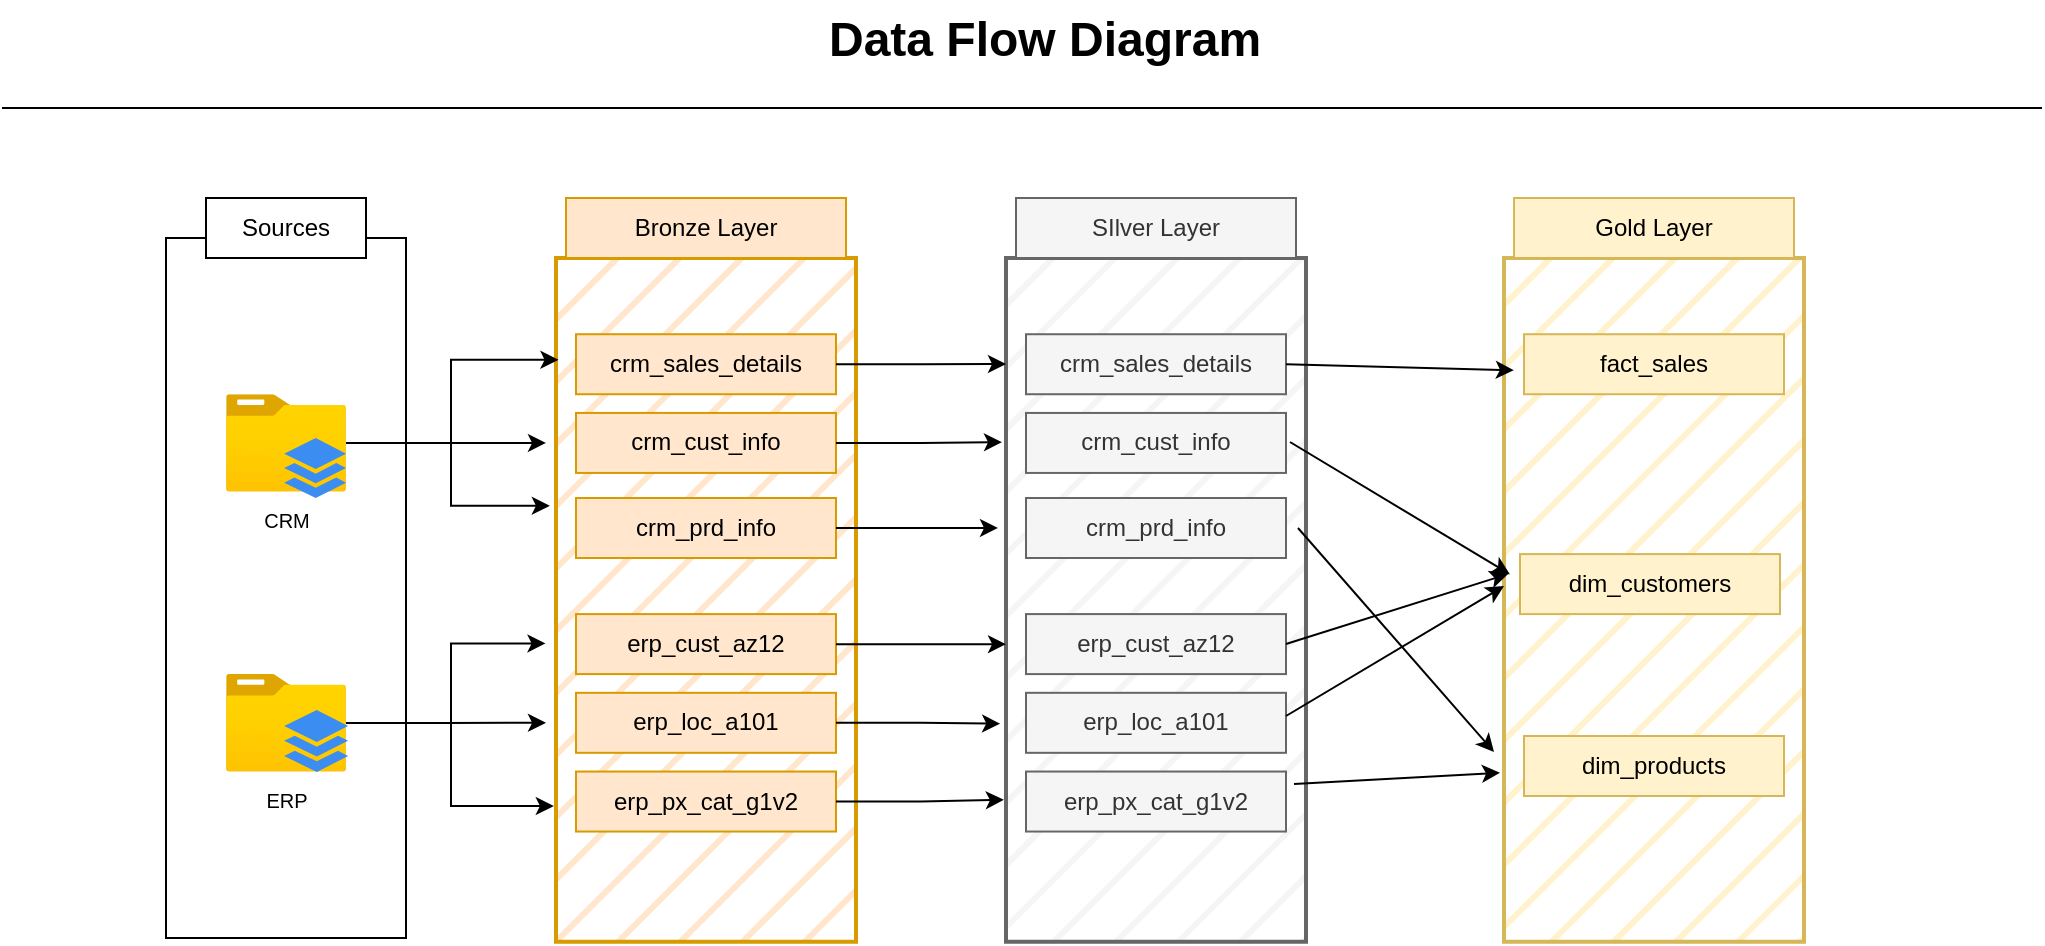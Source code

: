 <mxfile version="28.1.1">
  <diagram name="Page-1" id="i92GKLFAhw8DlwOfjJJc">
    <mxGraphModel grid="0" page="1" gridSize="10" guides="1" tooltips="1" connect="1" arrows="1" fold="1" pageScale="1" pageWidth="1100" pageHeight="850" math="0" shadow="0">
      <root>
        <mxCell id="0" />
        <mxCell id="1" parent="0" />
        <mxCell id="5lv8WBXDHVcQkMYeCGPv-1" value="" style="rounded=0;whiteSpace=wrap;html=1;fillColor=none;" vertex="1" parent="1">
          <mxGeometry x="121" y="177" width="120" height="350" as="geometry" />
        </mxCell>
        <mxCell id="pLGgkDce8P1JYZrS_Spk-1" value="Sources" style="rounded=0;whiteSpace=wrap;html=1;" vertex="1" parent="1">
          <mxGeometry x="141" y="157" width="80" height="30" as="geometry" />
        </mxCell>
        <mxCell id="ZvS9dqXflpcuF5kf7HD6-1" style="edgeStyle=orthogonalEdgeStyle;rounded=0;orthogonalLoop=1;jettySize=auto;html=1;" edge="1" parent="1" source="pLGgkDce8P1JYZrS_Spk-2">
          <mxGeometry relative="1" as="geometry">
            <mxPoint x="311" y="279.465" as="targetPoint" />
          </mxGeometry>
        </mxCell>
        <mxCell id="pLGgkDce8P1JYZrS_Spk-2" value="&lt;font style=&quot;font-size: 10px;&quot;&gt;CRM&lt;/font&gt;" style="image;aspect=fixed;html=1;points=[];align=center;fontSize=12;image=img/lib/azure2/general/Folder_Blank.svg;" vertex="1" parent="1">
          <mxGeometry x="151" y="255.12" width="60" height="48.69" as="geometry" />
        </mxCell>
        <mxCell id="pLGgkDce8P1JYZrS_Spk-3" value="" style="sketch=0;html=1;aspect=fixed;strokeColor=none;shadow=0;fillColor=#3B8DF1;verticalAlign=top;labelPosition=center;verticalLabelPosition=bottom;shape=mxgraph.gcp2.files" vertex="1" parent="1">
          <mxGeometry x="180.09" y="277" width="30.93" height="30" as="geometry" />
        </mxCell>
        <mxCell id="ZvS9dqXflpcuF5kf7HD6-2" style="edgeStyle=orthogonalEdgeStyle;rounded=0;orthogonalLoop=1;jettySize=auto;html=1;" edge="1" parent="1" source="pLGgkDce8P1JYZrS_Spk-4">
          <mxGeometry relative="1" as="geometry">
            <mxPoint x="311" y="419.41" as="targetPoint" />
          </mxGeometry>
        </mxCell>
        <mxCell id="pLGgkDce8P1JYZrS_Spk-4" value="&lt;font style=&quot;font-size: 10px;&quot;&gt;ERP&lt;/font&gt;&lt;div&gt;&lt;font style=&quot;font-size: 10px;&quot;&gt;&lt;br&gt;&lt;/font&gt;&lt;/div&gt;" style="image;aspect=fixed;html=1;points=[];align=center;fontSize=12;image=img/lib/azure2/general/Folder_Blank.svg;" vertex="1" parent="1">
          <mxGeometry x="151" y="395.05" width="60.02" height="48.72" as="geometry" />
        </mxCell>
        <mxCell id="pLGgkDce8P1JYZrS_Spk-5" value="" style="sketch=0;html=1;aspect=fixed;strokeColor=none;shadow=0;fillColor=#3B8DF1;verticalAlign=top;labelPosition=center;verticalLabelPosition=bottom;shape=mxgraph.gcp2.files" vertex="1" parent="1">
          <mxGeometry x="180.09" y="412.94" width="31.95" height="31" as="geometry" />
        </mxCell>
        <mxCell id="pLGgkDce8P1JYZrS_Spk-6" value="" style="rounded=0;whiteSpace=wrap;html=1;fillColor=#ffe6cc;fillStyle=hatch;strokeColor=#d79b00;perimeterSpacing=2;strokeWidth=2;" vertex="1" parent="1">
          <mxGeometry x="316" y="187" width="150" height="341.88" as="geometry" />
        </mxCell>
        <mxCell id="pLGgkDce8P1JYZrS_Spk-7" value="Bronze Layer" style="rounded=0;whiteSpace=wrap;html=1;fillColor=#ffe6cc;strokeColor=#d79b00;fillStyle=auto;" vertex="1" parent="1">
          <mxGeometry x="321" y="157" width="140" height="30" as="geometry" />
        </mxCell>
        <mxCell id="pLGgkDce8P1JYZrS_Spk-8" value="crm_sales_details" style="rounded=0;whiteSpace=wrap;html=1;fillColor=#ffe6cc;strokeColor=#d79b00;fillStyle=auto;" vertex="1" parent="1">
          <mxGeometry x="326" y="225.12" width="130" height="30" as="geometry" />
        </mxCell>
        <mxCell id="pLGgkDce8P1JYZrS_Spk-9" value="crm_prd_info" style="rounded=0;whiteSpace=wrap;html=1;fillColor=#ffe6cc;strokeColor=#d79b00;fillStyle=auto;" vertex="1" parent="1">
          <mxGeometry x="326" y="307" width="130" height="30" as="geometry" />
        </mxCell>
        <mxCell id="pLGgkDce8P1JYZrS_Spk-11" value="crm_cust_info" style="rounded=0;whiteSpace=wrap;html=1;fillColor=#ffe6cc;strokeColor=#d79b00;fillStyle=auto;" vertex="1" parent="1">
          <mxGeometry x="326" y="264.47" width="130" height="30" as="geometry" />
        </mxCell>
        <mxCell id="pLGgkDce8P1JYZrS_Spk-13" value="erp_cust_az12" style="rounded=0;whiteSpace=wrap;html=1;fillColor=#ffe6cc;strokeColor=#d79b00;fillStyle=auto;" vertex="1" parent="1">
          <mxGeometry x="326" y="365.05" width="130" height="30" as="geometry" />
        </mxCell>
        <mxCell id="pLGgkDce8P1JYZrS_Spk-14" value="erp_px_cat_g1v2" style="rounded=0;whiteSpace=wrap;html=1;fillColor=#ffe6cc;strokeColor=#d79b00;fillStyle=auto;" vertex="1" parent="1">
          <mxGeometry x="326" y="443.77" width="130" height="30" as="geometry" />
        </mxCell>
        <mxCell id="pLGgkDce8P1JYZrS_Spk-15" value="erp_loc_a101" style="rounded=0;whiteSpace=wrap;html=1;fillColor=#ffe6cc;strokeColor=#d79b00;fillStyle=auto;" vertex="1" parent="1">
          <mxGeometry x="326" y="404.41" width="130" height="30" as="geometry" />
        </mxCell>
        <mxCell id="pLGgkDce8P1JYZrS_Spk-19" style="edgeStyle=orthogonalEdgeStyle;rounded=0;orthogonalLoop=1;jettySize=auto;html=1;entryX=0.021;entryY=0.153;entryDx=0;entryDy=0;entryPerimeter=0;" edge="1" parent="1" source="pLGgkDce8P1JYZrS_Spk-2" target="pLGgkDce8P1JYZrS_Spk-6">
          <mxGeometry relative="1" as="geometry" />
        </mxCell>
        <mxCell id="pLGgkDce8P1JYZrS_Spk-21" style="edgeStyle=orthogonalEdgeStyle;rounded=0;orthogonalLoop=1;jettySize=auto;html=1;entryX=-0.007;entryY=0.364;entryDx=0;entryDy=0;entryPerimeter=0;" edge="1" parent="1" source="pLGgkDce8P1JYZrS_Spk-2" target="pLGgkDce8P1JYZrS_Spk-6">
          <mxGeometry relative="1" as="geometry" />
        </mxCell>
        <mxCell id="pLGgkDce8P1JYZrS_Spk-23" style="edgeStyle=orthogonalEdgeStyle;rounded=0;orthogonalLoop=1;jettySize=auto;html=1;entryX=-0.021;entryY=0.563;entryDx=0;entryDy=0;entryPerimeter=0;" edge="1" parent="1" source="pLGgkDce8P1JYZrS_Spk-4" target="pLGgkDce8P1JYZrS_Spk-6">
          <mxGeometry relative="1" as="geometry" />
        </mxCell>
        <mxCell id="ZvS9dqXflpcuF5kf7HD6-3" style="edgeStyle=orthogonalEdgeStyle;rounded=0;orthogonalLoop=1;jettySize=auto;html=1;entryX=0.006;entryY=0.798;entryDx=0;entryDy=0;entryPerimeter=0;" edge="1" parent="1" source="pLGgkDce8P1JYZrS_Spk-4" target="pLGgkDce8P1JYZrS_Spk-6">
          <mxGeometry relative="1" as="geometry" />
        </mxCell>
        <mxCell id="ZvS9dqXflpcuF5kf7HD6-4" value="" style="rounded=0;whiteSpace=wrap;html=1;fillColor=#f5f5f5;fillStyle=hatch;strokeColor=#666666;perimeterSpacing=2;strokeWidth=2;fontColor=#333333;" vertex="1" parent="1">
          <mxGeometry x="541" y="187" width="150" height="341.88" as="geometry" />
        </mxCell>
        <mxCell id="ZvS9dqXflpcuF5kf7HD6-5" value="SIlver Layer" style="rounded=0;whiteSpace=wrap;html=1;fillColor=#f5f5f5;strokeColor=#666666;fillStyle=auto;fontColor=#333333;" vertex="1" parent="1">
          <mxGeometry x="546" y="157" width="140" height="30" as="geometry" />
        </mxCell>
        <mxCell id="ZvS9dqXflpcuF5kf7HD6-6" value="crm_sales_details" style="rounded=0;whiteSpace=wrap;html=1;fillColor=#f5f5f5;strokeColor=#666666;fillStyle=auto;fontColor=#333333;" vertex="1" parent="1">
          <mxGeometry x="551" y="225.12" width="130" height="30" as="geometry" />
        </mxCell>
        <mxCell id="ZvS9dqXflpcuF5kf7HD6-7" value="crm_prd_info" style="rounded=0;whiteSpace=wrap;html=1;fillColor=#f5f5f5;strokeColor=#666666;fillStyle=auto;fontColor=#333333;" vertex="1" parent="1">
          <mxGeometry x="551" y="307" width="130" height="30" as="geometry" />
        </mxCell>
        <mxCell id="ZvS9dqXflpcuF5kf7HD6-8" value="crm_cust_info" style="rounded=0;whiteSpace=wrap;html=1;fillColor=#f5f5f5;strokeColor=#666666;fillStyle=auto;fontColor=#333333;" vertex="1" parent="1">
          <mxGeometry x="551" y="264.47" width="130" height="30" as="geometry" />
        </mxCell>
        <mxCell id="ZvS9dqXflpcuF5kf7HD6-9" value="erp_cust_az12" style="rounded=0;whiteSpace=wrap;html=1;fillColor=#f5f5f5;strokeColor=#666666;fillStyle=auto;fontColor=#333333;" vertex="1" parent="1">
          <mxGeometry x="551" y="365.05" width="130" height="30" as="geometry" />
        </mxCell>
        <mxCell id="ZvS9dqXflpcuF5kf7HD6-10" value="erp_px_cat_g1v2" style="rounded=0;whiteSpace=wrap;html=1;fillColor=#f5f5f5;strokeColor=#666666;fillStyle=auto;fontColor=#333333;" vertex="1" parent="1">
          <mxGeometry x="551" y="443.77" width="130" height="30" as="geometry" />
        </mxCell>
        <mxCell id="ZvS9dqXflpcuF5kf7HD6-11" value="erp_loc_a101" style="rounded=0;whiteSpace=wrap;html=1;fillColor=#f5f5f5;strokeColor=#666666;fillStyle=auto;fontColor=#333333;" vertex="1" parent="1">
          <mxGeometry x="551" y="404.41" width="130" height="30" as="geometry" />
        </mxCell>
        <mxCell id="ZvS9dqXflpcuF5kf7HD6-13" style="edgeStyle=orthogonalEdgeStyle;rounded=0;orthogonalLoop=1;jettySize=auto;html=1;entryX=0.013;entryY=0.159;entryDx=0;entryDy=0;entryPerimeter=0;" edge="1" parent="1" source="pLGgkDce8P1JYZrS_Spk-8" target="ZvS9dqXflpcuF5kf7HD6-4">
          <mxGeometry relative="1" as="geometry" />
        </mxCell>
        <mxCell id="ZvS9dqXflpcuF5kf7HD6-14" style="edgeStyle=orthogonalEdgeStyle;rounded=0;orthogonalLoop=1;jettySize=auto;html=1;entryX=0;entryY=0.272;entryDx=0;entryDy=0;entryPerimeter=0;" edge="1" parent="1" source="pLGgkDce8P1JYZrS_Spk-11" target="ZvS9dqXflpcuF5kf7HD6-4">
          <mxGeometry relative="1" as="geometry" />
        </mxCell>
        <mxCell id="ZvS9dqXflpcuF5kf7HD6-15" style="edgeStyle=orthogonalEdgeStyle;rounded=0;orthogonalLoop=1;jettySize=auto;html=1;entryX=-0.013;entryY=0.396;entryDx=0;entryDy=0;entryPerimeter=0;" edge="1" parent="1" source="pLGgkDce8P1JYZrS_Spk-9" target="ZvS9dqXflpcuF5kf7HD6-4">
          <mxGeometry relative="1" as="geometry" />
        </mxCell>
        <mxCell id="ZvS9dqXflpcuF5kf7HD6-16" style="edgeStyle=orthogonalEdgeStyle;rounded=0;orthogonalLoop=1;jettySize=auto;html=1;entryX=0.013;entryY=0.564;entryDx=0;entryDy=0;entryPerimeter=0;" edge="1" parent="1" source="pLGgkDce8P1JYZrS_Spk-13" target="ZvS9dqXflpcuF5kf7HD6-4">
          <mxGeometry relative="1" as="geometry" />
        </mxCell>
        <mxCell id="ZvS9dqXflpcuF5kf7HD6-18" style="edgeStyle=orthogonalEdgeStyle;rounded=0;orthogonalLoop=1;jettySize=auto;html=1;entryX=0.006;entryY=0.789;entryDx=0;entryDy=0;entryPerimeter=0;" edge="1" parent="1" source="pLGgkDce8P1JYZrS_Spk-14" target="ZvS9dqXflpcuF5kf7HD6-4">
          <mxGeometry relative="1" as="geometry" />
        </mxCell>
        <mxCell id="ZvS9dqXflpcuF5kf7HD6-19" style="edgeStyle=orthogonalEdgeStyle;rounded=0;orthogonalLoop=1;jettySize=auto;html=1;entryX=-0.006;entryY=0.679;entryDx=0;entryDy=0;entryPerimeter=0;" edge="1" parent="1" source="pLGgkDce8P1JYZrS_Spk-15" target="ZvS9dqXflpcuF5kf7HD6-4">
          <mxGeometry relative="1" as="geometry" />
        </mxCell>
        <mxCell id="RULpxkQBTUQsRtNqBX_v-1" value="" style="rounded=0;whiteSpace=wrap;html=1;fillColor=#fff2cc;fillStyle=hatch;strokeColor=#d6b656;perimeterSpacing=2;strokeWidth=2;" vertex="1" parent="1">
          <mxGeometry x="790" y="187" width="150" height="341.88" as="geometry" />
        </mxCell>
        <mxCell id="RULpxkQBTUQsRtNqBX_v-2" value="Gold Layer" style="rounded=0;whiteSpace=wrap;html=1;fillColor=#fff2cc;strokeColor=#d6b656;fillStyle=auto;" vertex="1" parent="1">
          <mxGeometry x="795" y="157" width="140" height="30" as="geometry" />
        </mxCell>
        <mxCell id="RULpxkQBTUQsRtNqBX_v-3" value="fact_sales" style="rounded=0;whiteSpace=wrap;html=1;fillColor=#fff2cc;strokeColor=#d6b656;fillStyle=auto;" vertex="1" parent="1">
          <mxGeometry x="800" y="225.12" width="130" height="30" as="geometry" />
        </mxCell>
        <mxCell id="RULpxkQBTUQsRtNqBX_v-4" value="dim_products" style="rounded=0;whiteSpace=wrap;html=1;fillColor=#fff2cc;strokeColor=#d6b656;fillStyle=auto;" vertex="1" parent="1">
          <mxGeometry x="800" y="426" width="130" height="30" as="geometry" />
        </mxCell>
        <mxCell id="RULpxkQBTUQsRtNqBX_v-5" value="dim_customers" style="rounded=0;whiteSpace=wrap;html=1;fillColor=#fff2cc;strokeColor=#d6b656;fillStyle=auto;" vertex="1" parent="1">
          <mxGeometry x="798" y="335.05" width="130" height="30" as="geometry" />
        </mxCell>
        <mxCell id="RULpxkQBTUQsRtNqBX_v-10" value="" style="endArrow=classic;html=1;rounded=0;entryX=0.045;entryY=0.168;entryDx=0;entryDy=0;entryPerimeter=0;exitX=1;exitY=0.5;exitDx=0;exitDy=0;" edge="1" parent="1" source="ZvS9dqXflpcuF5kf7HD6-6" target="RULpxkQBTUQsRtNqBX_v-1">
          <mxGeometry width="50" height="50" relative="1" as="geometry">
            <mxPoint x="695" y="244" as="sourcePoint" />
            <mxPoint x="741" y="197" as="targetPoint" />
          </mxGeometry>
        </mxCell>
        <mxCell id="RULpxkQBTUQsRtNqBX_v-20" value="" style="endArrow=classic;html=1;rounded=0;entryX=0.032;entryY=0.463;entryDx=0;entryDy=0;entryPerimeter=0;" edge="1" parent="1" target="RULpxkQBTUQsRtNqBX_v-1">
          <mxGeometry width="50" height="50" relative="1" as="geometry">
            <mxPoint x="683" y="279" as="sourcePoint" />
            <mxPoint x="733" y="229" as="targetPoint" />
          </mxGeometry>
        </mxCell>
        <mxCell id="RULpxkQBTUQsRtNqBX_v-22" value="" style="endArrow=classic;html=1;rounded=0;" edge="1" parent="1">
          <mxGeometry width="50" height="50" relative="1" as="geometry">
            <mxPoint x="681" y="380" as="sourcePoint" />
            <mxPoint x="792" y="345" as="targetPoint" />
          </mxGeometry>
        </mxCell>
        <mxCell id="RULpxkQBTUQsRtNqBX_v-23" value="" style="endArrow=classic;html=1;rounded=0;entryX=0.013;entryY=0.48;entryDx=0;entryDy=0;entryPerimeter=0;" edge="1" parent="1" target="RULpxkQBTUQsRtNqBX_v-1">
          <mxGeometry width="50" height="50" relative="1" as="geometry">
            <mxPoint x="681" y="416" as="sourcePoint" />
            <mxPoint x="781" y="365" as="targetPoint" />
          </mxGeometry>
        </mxCell>
        <mxCell id="RULpxkQBTUQsRtNqBX_v-24" value="" style="endArrow=classic;html=1;rounded=0;entryX=0;entryY=0.75;entryDx=0;entryDy=0;" edge="1" parent="1" target="RULpxkQBTUQsRtNqBX_v-1">
          <mxGeometry width="50" height="50" relative="1" as="geometry">
            <mxPoint x="685" y="450" as="sourcePoint" />
            <mxPoint x="795" y="516" as="targetPoint" />
          </mxGeometry>
        </mxCell>
        <mxCell id="RULpxkQBTUQsRtNqBX_v-25" value="" style="endArrow=classic;html=1;rounded=0;" edge="1" parent="1">
          <mxGeometry width="50" height="50" relative="1" as="geometry">
            <mxPoint x="687" y="322" as="sourcePoint" />
            <mxPoint x="785" y="434" as="targetPoint" />
          </mxGeometry>
        </mxCell>
        <mxCell id="RULpxkQBTUQsRtNqBX_v-26" value="Data Flow Diagram" style="text;strokeColor=none;fillColor=none;html=1;fontSize=24;fontStyle=1;verticalAlign=middle;align=center;" vertex="1" parent="1">
          <mxGeometry x="510" y="58" width="100" height="40" as="geometry" />
        </mxCell>
        <mxCell id="nydyHjeGWwAv2YzX-Vpn-1" value="" style="line;strokeWidth=1;rotatable=0;dashed=0;labelPosition=right;align=left;verticalAlign=middle;spacingTop=0;spacingLeft=6;points=[];portConstraint=eastwest;" vertex="1" parent="1">
          <mxGeometry x="39" y="107" width="1020" height="10" as="geometry" />
        </mxCell>
      </root>
    </mxGraphModel>
  </diagram>
</mxfile>
